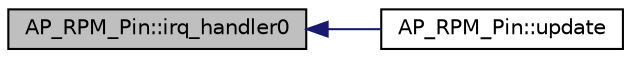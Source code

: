 digraph "AP_RPM_Pin::irq_handler0"
{
 // INTERACTIVE_SVG=YES
  edge [fontname="Helvetica",fontsize="10",labelfontname="Helvetica",labelfontsize="10"];
  node [fontname="Helvetica",fontsize="10",shape=record];
  rankdir="LR";
  Node1 [label="AP_RPM_Pin::irq_handler0",height=0.2,width=0.4,color="black", fillcolor="grey75", style="filled", fontcolor="black"];
  Node1 -> Node2 [dir="back",color="midnightblue",fontsize="10",style="solid",fontname="Helvetica"];
  Node2 [label="AP_RPM_Pin::update",height=0.2,width=0.4,color="black", fillcolor="white", style="filled",URL="$classAP__RPM__Pin.html#acb3793e46dca88cf933ce51d9568c59b"];
}

